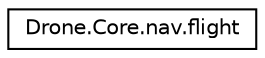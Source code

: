 digraph "Graphical Class Hierarchy"
{
  edge [fontname="Helvetica",fontsize="10",labelfontname="Helvetica",labelfontsize="10"];
  node [fontname="Helvetica",fontsize="10",shape=record];
  rankdir="LR";
  Node1 [label="Drone.Core.nav.flight",height=0.2,width=0.4,color="black", fillcolor="white", style="filled",URL="$db/d92/class_drone_1_1_core_1_1nav_1_1flight.html"];
}
